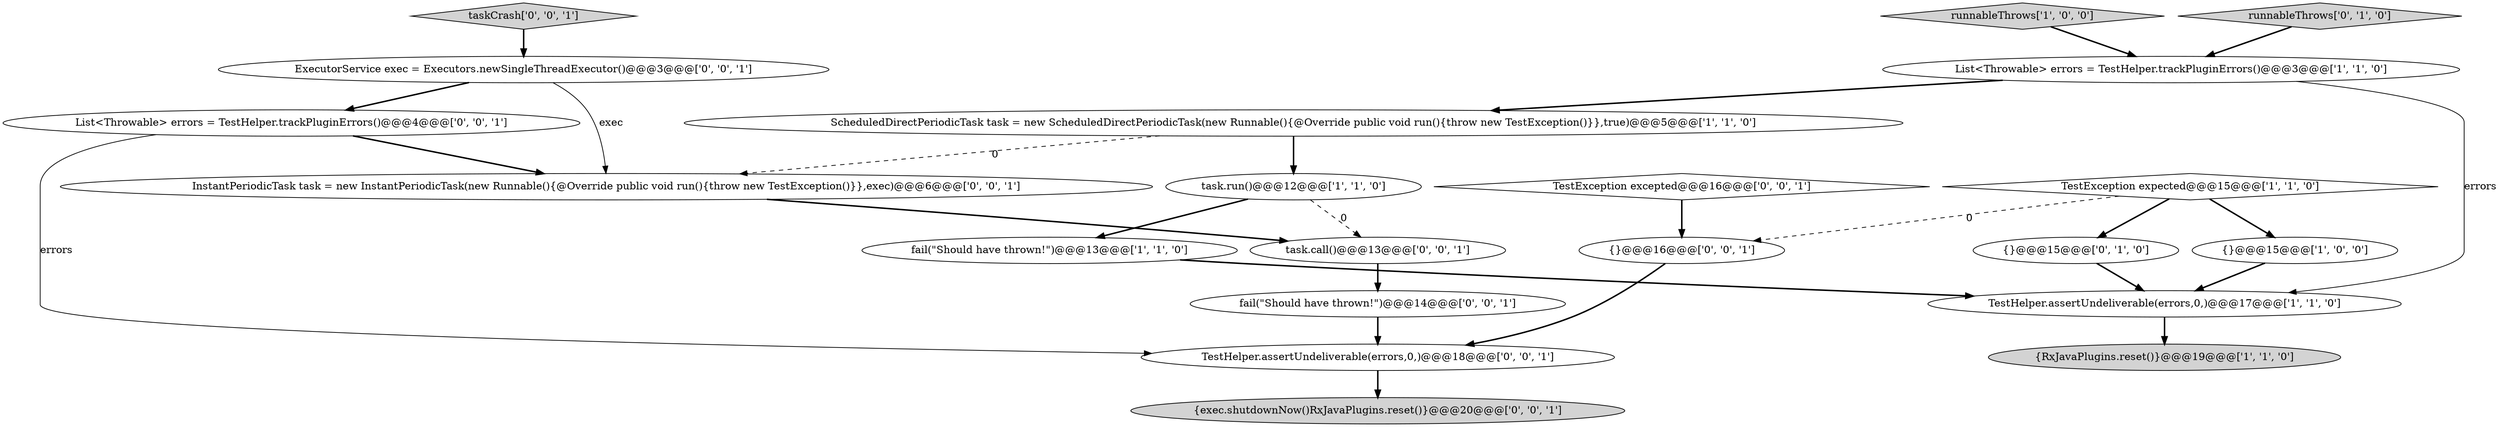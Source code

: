 digraph {
14 [style = filled, label = "List<Throwable> errors = TestHelper.trackPluginErrors()@@@4@@@['0', '0', '1']", fillcolor = white, shape = ellipse image = "AAA0AAABBB3BBB"];
20 [style = filled, label = "TestHelper.assertUndeliverable(errors,0,)@@@18@@@['0', '0', '1']", fillcolor = white, shape = ellipse image = "AAA0AAABBB3BBB"];
2 [style = filled, label = "runnableThrows['1', '0', '0']", fillcolor = lightgray, shape = diamond image = "AAA0AAABBB1BBB"];
5 [style = filled, label = "TestException expected@@@15@@@['1', '1', '0']", fillcolor = white, shape = diamond image = "AAA0AAABBB1BBB"];
15 [style = filled, label = "taskCrash['0', '0', '1']", fillcolor = lightgray, shape = diamond image = "AAA0AAABBB3BBB"];
16 [style = filled, label = "InstantPeriodicTask task = new InstantPeriodicTask(new Runnable(){@Override public void run(){throw new TestException()}},exec)@@@6@@@['0', '0', '1']", fillcolor = white, shape = ellipse image = "AAA0AAABBB3BBB"];
3 [style = filled, label = "{}@@@15@@@['1', '0', '0']", fillcolor = white, shape = ellipse image = "AAA0AAABBB1BBB"];
4 [style = filled, label = "task.run()@@@12@@@['1', '1', '0']", fillcolor = white, shape = ellipse image = "AAA0AAABBB1BBB"];
0 [style = filled, label = "List<Throwable> errors = TestHelper.trackPluginErrors()@@@3@@@['1', '1', '0']", fillcolor = white, shape = ellipse image = "AAA0AAABBB1BBB"];
7 [style = filled, label = "fail(\"Should have thrown!\")@@@13@@@['1', '1', '0']", fillcolor = white, shape = ellipse image = "AAA0AAABBB1BBB"];
17 [style = filled, label = "ExecutorService exec = Executors.newSingleThreadExecutor()@@@3@@@['0', '0', '1']", fillcolor = white, shape = ellipse image = "AAA0AAABBB3BBB"];
8 [style = filled, label = "TestHelper.assertUndeliverable(errors,0,)@@@17@@@['1', '1', '0']", fillcolor = white, shape = ellipse image = "AAA0AAABBB1BBB"];
18 [style = filled, label = "task.call()@@@13@@@['0', '0', '1']", fillcolor = white, shape = ellipse image = "AAA0AAABBB3BBB"];
12 [style = filled, label = "fail(\"Should have thrown!\")@@@14@@@['0', '0', '1']", fillcolor = white, shape = ellipse image = "AAA0AAABBB3BBB"];
19 [style = filled, label = "{}@@@16@@@['0', '0', '1']", fillcolor = white, shape = ellipse image = "AAA0AAABBB3BBB"];
6 [style = filled, label = "ScheduledDirectPeriodicTask task = new ScheduledDirectPeriodicTask(new Runnable(){@Override public void run(){throw new TestException()}},true)@@@5@@@['1', '1', '0']", fillcolor = white, shape = ellipse image = "AAA0AAABBB1BBB"];
10 [style = filled, label = "runnableThrows['0', '1', '0']", fillcolor = lightgray, shape = diamond image = "AAA0AAABBB2BBB"];
1 [style = filled, label = "{RxJavaPlugins.reset()}@@@19@@@['1', '1', '0']", fillcolor = lightgray, shape = ellipse image = "AAA0AAABBB1BBB"];
11 [style = filled, label = "{exec.shutdownNow()RxJavaPlugins.reset()}@@@20@@@['0', '0', '1']", fillcolor = lightgray, shape = ellipse image = "AAA0AAABBB3BBB"];
9 [style = filled, label = "{}@@@15@@@['0', '1', '0']", fillcolor = white, shape = ellipse image = "AAA0AAABBB2BBB"];
13 [style = filled, label = "TestException excepted@@@16@@@['0', '0', '1']", fillcolor = white, shape = diamond image = "AAA0AAABBB3BBB"];
0->6 [style = bold, label=""];
7->8 [style = bold, label=""];
4->7 [style = bold, label=""];
6->4 [style = bold, label=""];
14->16 [style = bold, label=""];
13->19 [style = bold, label=""];
17->16 [style = solid, label="exec"];
16->18 [style = bold, label=""];
19->20 [style = bold, label=""];
0->8 [style = solid, label="errors"];
17->14 [style = bold, label=""];
5->19 [style = dashed, label="0"];
5->9 [style = bold, label=""];
8->1 [style = bold, label=""];
14->20 [style = solid, label="errors"];
6->16 [style = dashed, label="0"];
3->8 [style = bold, label=""];
12->20 [style = bold, label=""];
4->18 [style = dashed, label="0"];
2->0 [style = bold, label=""];
5->3 [style = bold, label=""];
18->12 [style = bold, label=""];
9->8 [style = bold, label=""];
10->0 [style = bold, label=""];
20->11 [style = bold, label=""];
15->17 [style = bold, label=""];
}
